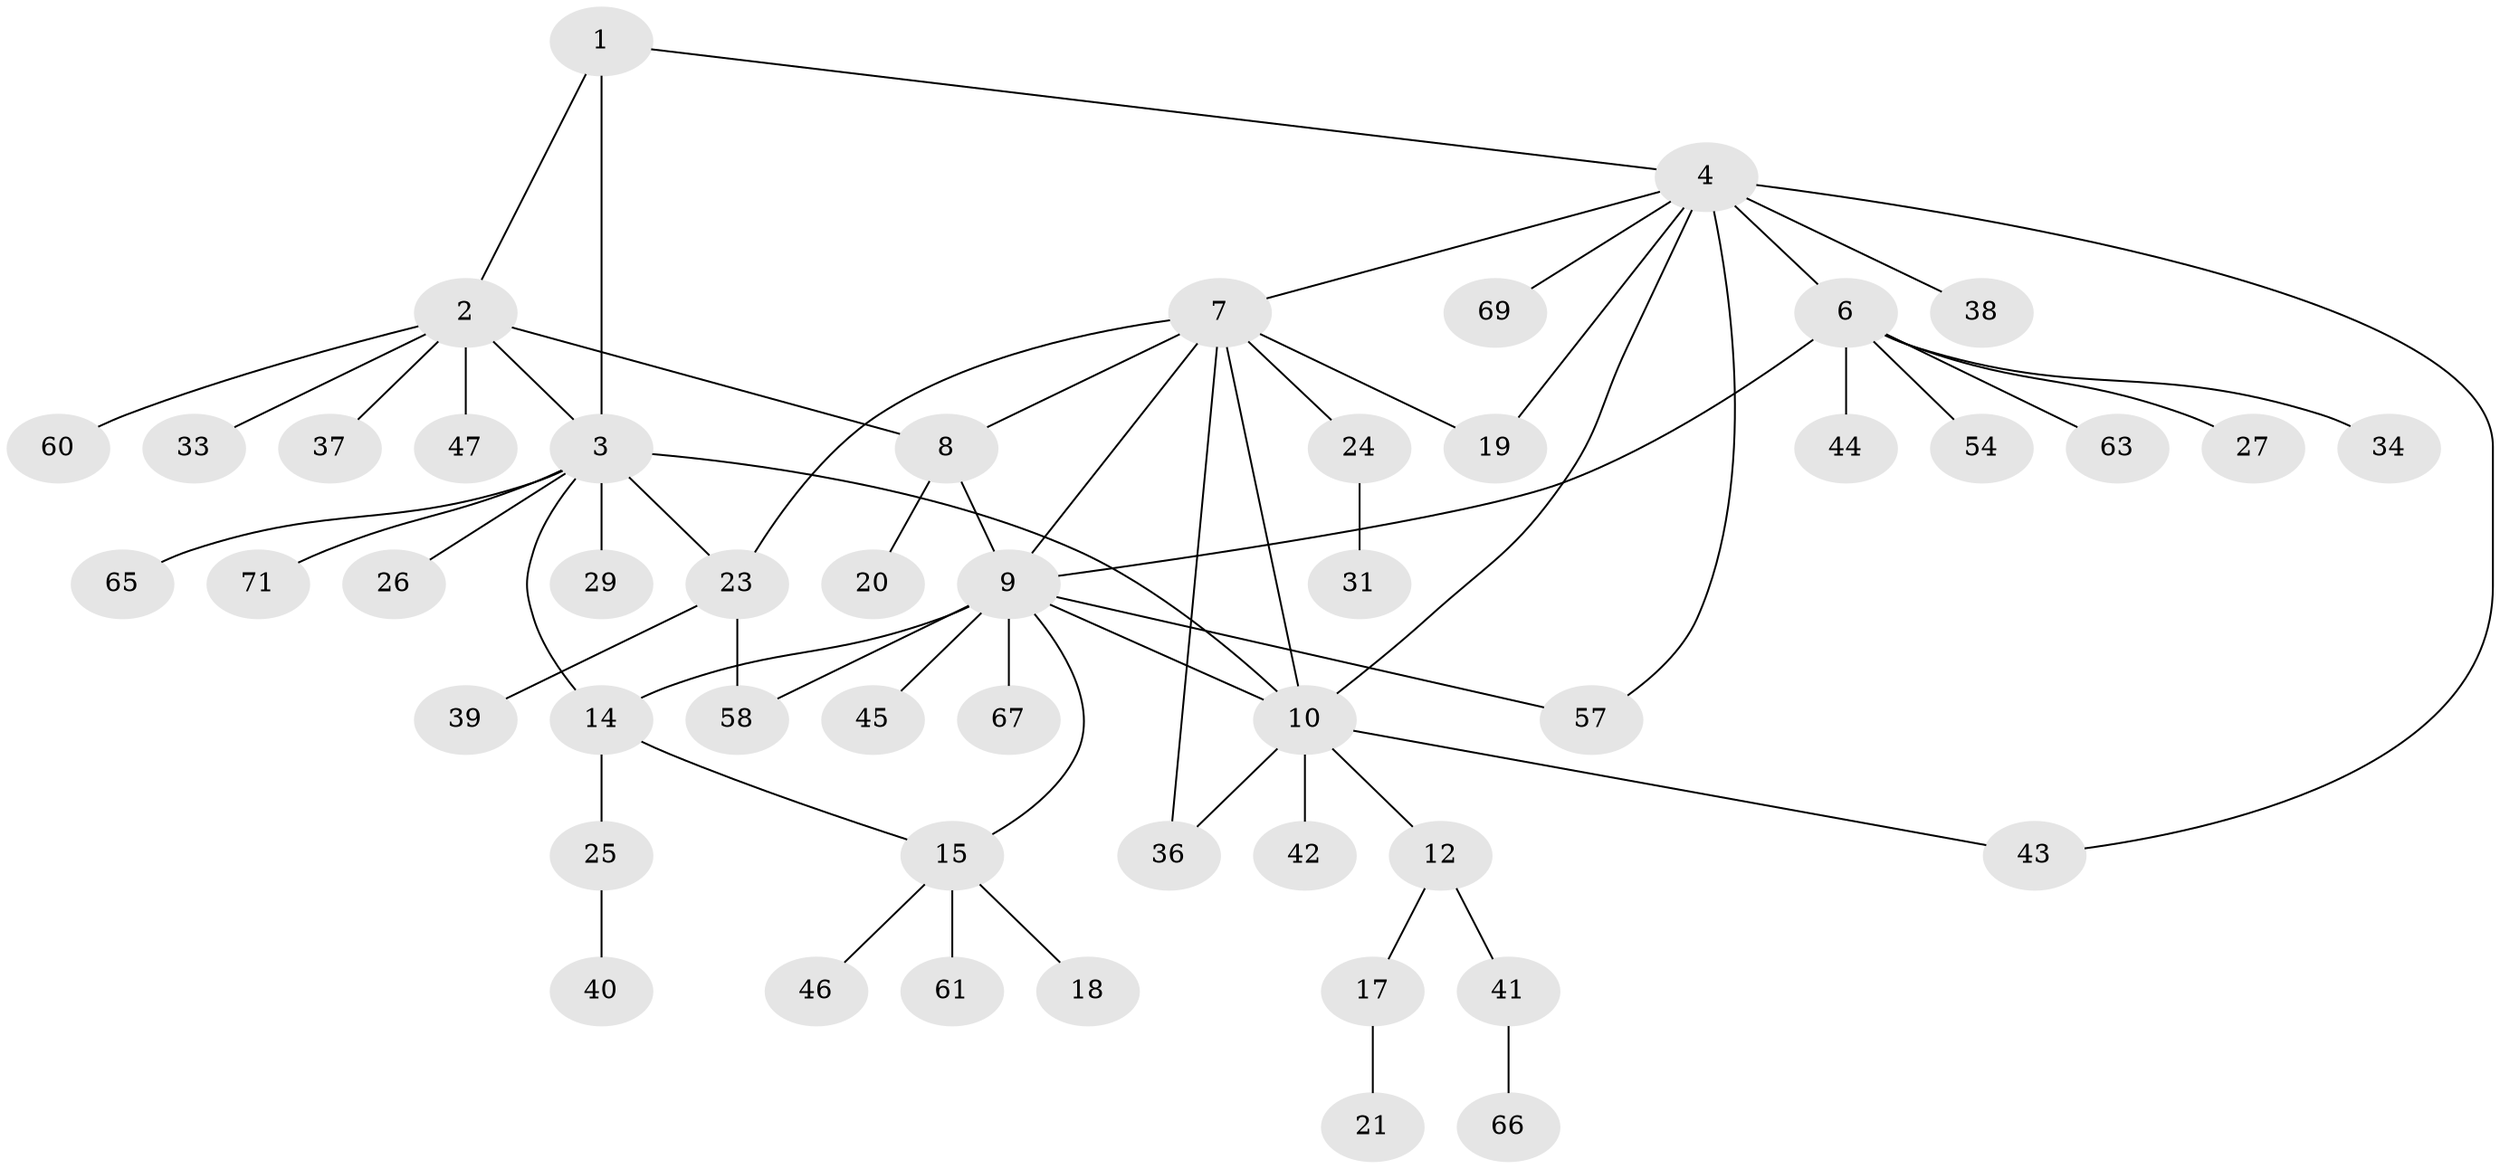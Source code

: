 // original degree distribution, {3: 0.09859154929577464, 8: 0.028169014084507043, 9: 0.04225352112676056, 10: 0.014084507042253521, 4: 0.04225352112676056, 7: 0.028169014084507043, 5: 0.028169014084507043, 6: 0.014084507042253521, 1: 0.5915492957746479, 2: 0.11267605633802817}
// Generated by graph-tools (version 1.1) at 2025/19/03/04/25 18:19:46]
// undirected, 49 vertices, 63 edges
graph export_dot {
graph [start="1"]
  node [color=gray90,style=filled];
  1;
  2 [super="+35"];
  3 [super="+55+48"];
  4 [super="+5"];
  6;
  7 [super="+59"];
  8;
  9 [super="+13"];
  10 [super="+22+11+62"];
  12 [super="+64"];
  14 [super="+68+53"];
  15;
  17 [super="+30"];
  18;
  19 [super="+49+50"];
  20;
  21;
  23;
  24;
  25 [super="+56"];
  26;
  27;
  29 [super="+70+51"];
  31;
  33;
  34;
  36;
  37;
  38;
  39;
  40;
  41;
  42;
  43 [super="+52"];
  44;
  45;
  46;
  47;
  54;
  57;
  58;
  60;
  61;
  63;
  65;
  66;
  67;
  69;
  71;
  1 -- 2;
  1 -- 3;
  1 -- 4;
  2 -- 3;
  2 -- 8;
  2 -- 33;
  2 -- 37;
  2 -- 47;
  2 -- 60;
  3 -- 10;
  3 -- 14;
  3 -- 23;
  3 -- 26;
  3 -- 29;
  3 -- 65;
  3 -- 71;
  4 -- 6 [weight=2];
  4 -- 69;
  4 -- 38;
  4 -- 7;
  4 -- 10;
  4 -- 19;
  4 -- 57;
  4 -- 43;
  6 -- 27;
  6 -- 34;
  6 -- 44;
  6 -- 54;
  6 -- 63;
  6 -- 9;
  7 -- 8;
  7 -- 9;
  7 -- 10;
  7 -- 19;
  7 -- 23;
  7 -- 24;
  7 -- 36;
  8 -- 9;
  8 -- 20;
  9 -- 57;
  9 -- 67;
  9 -- 45;
  9 -- 14;
  9 -- 15;
  9 -- 58;
  9 -- 10;
  10 -- 12 [weight=2];
  10 -- 42;
  10 -- 36;
  10 -- 43;
  12 -- 17;
  12 -- 41;
  14 -- 15;
  14 -- 25;
  15 -- 18;
  15 -- 46;
  15 -- 61;
  17 -- 21;
  23 -- 39;
  23 -- 58;
  24 -- 31;
  25 -- 40;
  41 -- 66;
}
